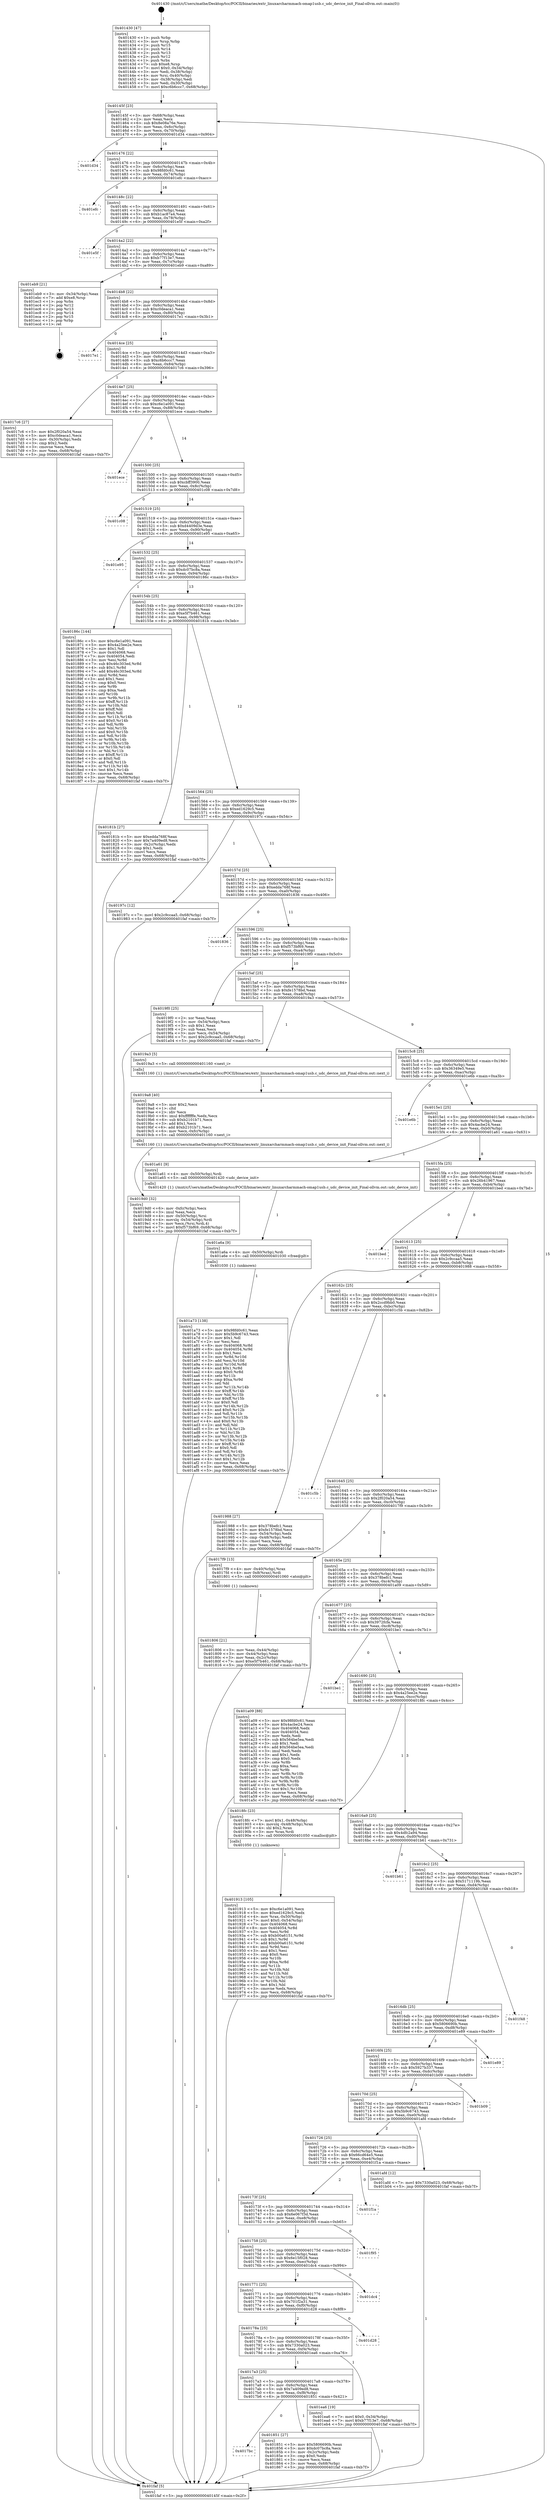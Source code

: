 digraph "0x401430" {
  label = "0x401430 (/mnt/c/Users/mathe/Desktop/tcc/POCII/binaries/extr_linuxarcharmmach-omap1usb.c_udc_device_init_Final-ollvm.out::main(0))"
  labelloc = "t"
  node[shape=record]

  Entry [label="",width=0.3,height=0.3,shape=circle,fillcolor=black,style=filled]
  "0x40145f" [label="{
     0x40145f [23]\l
     | [instrs]\l
     &nbsp;&nbsp;0x40145f \<+3\>: mov -0x68(%rbp),%eax\l
     &nbsp;&nbsp;0x401462 \<+2\>: mov %eax,%ecx\l
     &nbsp;&nbsp;0x401464 \<+6\>: sub $0x8e08a76e,%ecx\l
     &nbsp;&nbsp;0x40146a \<+3\>: mov %eax,-0x6c(%rbp)\l
     &nbsp;&nbsp;0x40146d \<+3\>: mov %ecx,-0x70(%rbp)\l
     &nbsp;&nbsp;0x401470 \<+6\>: je 0000000000401d34 \<main+0x904\>\l
  }"]
  "0x401d34" [label="{
     0x401d34\l
  }", style=dashed]
  "0x401476" [label="{
     0x401476 [22]\l
     | [instrs]\l
     &nbsp;&nbsp;0x401476 \<+5\>: jmp 000000000040147b \<main+0x4b\>\l
     &nbsp;&nbsp;0x40147b \<+3\>: mov -0x6c(%rbp),%eax\l
     &nbsp;&nbsp;0x40147e \<+5\>: sub $0x98fd0c61,%eax\l
     &nbsp;&nbsp;0x401483 \<+3\>: mov %eax,-0x74(%rbp)\l
     &nbsp;&nbsp;0x401486 \<+6\>: je 0000000000401efc \<main+0xacc\>\l
  }"]
  Exit [label="",width=0.3,height=0.3,shape=circle,fillcolor=black,style=filled,peripheries=2]
  "0x401efc" [label="{
     0x401efc\l
  }", style=dashed]
  "0x40148c" [label="{
     0x40148c [22]\l
     | [instrs]\l
     &nbsp;&nbsp;0x40148c \<+5\>: jmp 0000000000401491 \<main+0x61\>\l
     &nbsp;&nbsp;0x401491 \<+3\>: mov -0x6c(%rbp),%eax\l
     &nbsp;&nbsp;0x401494 \<+5\>: sub $0xb1ac87a4,%eax\l
     &nbsp;&nbsp;0x401499 \<+3\>: mov %eax,-0x78(%rbp)\l
     &nbsp;&nbsp;0x40149c \<+6\>: je 0000000000401e5f \<main+0xa2f\>\l
  }"]
  "0x401a73" [label="{
     0x401a73 [138]\l
     | [instrs]\l
     &nbsp;&nbsp;0x401a73 \<+5\>: mov $0x98fd0c61,%eax\l
     &nbsp;&nbsp;0x401a78 \<+5\>: mov $0x5b9c6743,%ecx\l
     &nbsp;&nbsp;0x401a7d \<+2\>: mov $0x1,%dl\l
     &nbsp;&nbsp;0x401a7f \<+2\>: xor %esi,%esi\l
     &nbsp;&nbsp;0x401a81 \<+8\>: mov 0x404068,%r8d\l
     &nbsp;&nbsp;0x401a89 \<+8\>: mov 0x404054,%r9d\l
     &nbsp;&nbsp;0x401a91 \<+3\>: sub $0x1,%esi\l
     &nbsp;&nbsp;0x401a94 \<+3\>: mov %r8d,%r10d\l
     &nbsp;&nbsp;0x401a97 \<+3\>: add %esi,%r10d\l
     &nbsp;&nbsp;0x401a9a \<+4\>: imul %r10d,%r8d\l
     &nbsp;&nbsp;0x401a9e \<+4\>: and $0x1,%r8d\l
     &nbsp;&nbsp;0x401aa2 \<+4\>: cmp $0x0,%r8d\l
     &nbsp;&nbsp;0x401aa6 \<+4\>: sete %r11b\l
     &nbsp;&nbsp;0x401aaa \<+4\>: cmp $0xa,%r9d\l
     &nbsp;&nbsp;0x401aae \<+3\>: setl %bl\l
     &nbsp;&nbsp;0x401ab1 \<+3\>: mov %r11b,%r14b\l
     &nbsp;&nbsp;0x401ab4 \<+4\>: xor $0xff,%r14b\l
     &nbsp;&nbsp;0x401ab8 \<+3\>: mov %bl,%r15b\l
     &nbsp;&nbsp;0x401abb \<+4\>: xor $0xff,%r15b\l
     &nbsp;&nbsp;0x401abf \<+3\>: xor $0x0,%dl\l
     &nbsp;&nbsp;0x401ac2 \<+3\>: mov %r14b,%r12b\l
     &nbsp;&nbsp;0x401ac5 \<+4\>: and $0x0,%r12b\l
     &nbsp;&nbsp;0x401ac9 \<+3\>: and %dl,%r11b\l
     &nbsp;&nbsp;0x401acc \<+3\>: mov %r15b,%r13b\l
     &nbsp;&nbsp;0x401acf \<+4\>: and $0x0,%r13b\l
     &nbsp;&nbsp;0x401ad3 \<+2\>: and %dl,%bl\l
     &nbsp;&nbsp;0x401ad5 \<+3\>: or %r11b,%r12b\l
     &nbsp;&nbsp;0x401ad8 \<+3\>: or %bl,%r13b\l
     &nbsp;&nbsp;0x401adb \<+3\>: xor %r13b,%r12b\l
     &nbsp;&nbsp;0x401ade \<+3\>: or %r15b,%r14b\l
     &nbsp;&nbsp;0x401ae1 \<+4\>: xor $0xff,%r14b\l
     &nbsp;&nbsp;0x401ae5 \<+3\>: or $0x0,%dl\l
     &nbsp;&nbsp;0x401ae8 \<+3\>: and %dl,%r14b\l
     &nbsp;&nbsp;0x401aeb \<+3\>: or %r14b,%r12b\l
     &nbsp;&nbsp;0x401aee \<+4\>: test $0x1,%r12b\l
     &nbsp;&nbsp;0x401af2 \<+3\>: cmovne %ecx,%eax\l
     &nbsp;&nbsp;0x401af5 \<+3\>: mov %eax,-0x68(%rbp)\l
     &nbsp;&nbsp;0x401af8 \<+5\>: jmp 0000000000401faf \<main+0xb7f\>\l
  }"]
  "0x401e5f" [label="{
     0x401e5f\l
  }", style=dashed]
  "0x4014a2" [label="{
     0x4014a2 [22]\l
     | [instrs]\l
     &nbsp;&nbsp;0x4014a2 \<+5\>: jmp 00000000004014a7 \<main+0x77\>\l
     &nbsp;&nbsp;0x4014a7 \<+3\>: mov -0x6c(%rbp),%eax\l
     &nbsp;&nbsp;0x4014aa \<+5\>: sub $0xb77f13e7,%eax\l
     &nbsp;&nbsp;0x4014af \<+3\>: mov %eax,-0x7c(%rbp)\l
     &nbsp;&nbsp;0x4014b2 \<+6\>: je 0000000000401eb9 \<main+0xa89\>\l
  }"]
  "0x401a6a" [label="{
     0x401a6a [9]\l
     | [instrs]\l
     &nbsp;&nbsp;0x401a6a \<+4\>: mov -0x50(%rbp),%rdi\l
     &nbsp;&nbsp;0x401a6e \<+5\>: call 0000000000401030 \<free@plt\>\l
     | [calls]\l
     &nbsp;&nbsp;0x401030 \{1\} (unknown)\l
  }"]
  "0x401eb9" [label="{
     0x401eb9 [21]\l
     | [instrs]\l
     &nbsp;&nbsp;0x401eb9 \<+3\>: mov -0x34(%rbp),%eax\l
     &nbsp;&nbsp;0x401ebc \<+7\>: add $0xe8,%rsp\l
     &nbsp;&nbsp;0x401ec3 \<+1\>: pop %rbx\l
     &nbsp;&nbsp;0x401ec4 \<+2\>: pop %r12\l
     &nbsp;&nbsp;0x401ec6 \<+2\>: pop %r13\l
     &nbsp;&nbsp;0x401ec8 \<+2\>: pop %r14\l
     &nbsp;&nbsp;0x401eca \<+2\>: pop %r15\l
     &nbsp;&nbsp;0x401ecc \<+1\>: pop %rbp\l
     &nbsp;&nbsp;0x401ecd \<+1\>: ret\l
  }"]
  "0x4014b8" [label="{
     0x4014b8 [22]\l
     | [instrs]\l
     &nbsp;&nbsp;0x4014b8 \<+5\>: jmp 00000000004014bd \<main+0x8d\>\l
     &nbsp;&nbsp;0x4014bd \<+3\>: mov -0x6c(%rbp),%eax\l
     &nbsp;&nbsp;0x4014c0 \<+5\>: sub $0xc0deaca1,%eax\l
     &nbsp;&nbsp;0x4014c5 \<+3\>: mov %eax,-0x80(%rbp)\l
     &nbsp;&nbsp;0x4014c8 \<+6\>: je 00000000004017e1 \<main+0x3b1\>\l
  }"]
  "0x4019d0" [label="{
     0x4019d0 [32]\l
     | [instrs]\l
     &nbsp;&nbsp;0x4019d0 \<+6\>: mov -0xfc(%rbp),%ecx\l
     &nbsp;&nbsp;0x4019d6 \<+3\>: imul %eax,%ecx\l
     &nbsp;&nbsp;0x4019d9 \<+4\>: mov -0x50(%rbp),%rsi\l
     &nbsp;&nbsp;0x4019dd \<+4\>: movslq -0x54(%rbp),%rdi\l
     &nbsp;&nbsp;0x4019e1 \<+3\>: mov %ecx,(%rsi,%rdi,4)\l
     &nbsp;&nbsp;0x4019e4 \<+7\>: movl $0xf573bf69,-0x68(%rbp)\l
     &nbsp;&nbsp;0x4019eb \<+5\>: jmp 0000000000401faf \<main+0xb7f\>\l
  }"]
  "0x4017e1" [label="{
     0x4017e1\l
  }", style=dashed]
  "0x4014ce" [label="{
     0x4014ce [25]\l
     | [instrs]\l
     &nbsp;&nbsp;0x4014ce \<+5\>: jmp 00000000004014d3 \<main+0xa3\>\l
     &nbsp;&nbsp;0x4014d3 \<+3\>: mov -0x6c(%rbp),%eax\l
     &nbsp;&nbsp;0x4014d6 \<+5\>: sub $0xc6b6ccc7,%eax\l
     &nbsp;&nbsp;0x4014db \<+6\>: mov %eax,-0x84(%rbp)\l
     &nbsp;&nbsp;0x4014e1 \<+6\>: je 00000000004017c6 \<main+0x396\>\l
  }"]
  "0x4019a8" [label="{
     0x4019a8 [40]\l
     | [instrs]\l
     &nbsp;&nbsp;0x4019a8 \<+5\>: mov $0x2,%ecx\l
     &nbsp;&nbsp;0x4019ad \<+1\>: cltd\l
     &nbsp;&nbsp;0x4019ae \<+2\>: idiv %ecx\l
     &nbsp;&nbsp;0x4019b0 \<+6\>: imul $0xfffffffe,%edx,%ecx\l
     &nbsp;&nbsp;0x4019b6 \<+6\>: sub $0xb2101b71,%ecx\l
     &nbsp;&nbsp;0x4019bc \<+3\>: add $0x1,%ecx\l
     &nbsp;&nbsp;0x4019bf \<+6\>: add $0xb2101b71,%ecx\l
     &nbsp;&nbsp;0x4019c5 \<+6\>: mov %ecx,-0xfc(%rbp)\l
     &nbsp;&nbsp;0x4019cb \<+5\>: call 0000000000401160 \<next_i\>\l
     | [calls]\l
     &nbsp;&nbsp;0x401160 \{1\} (/mnt/c/Users/mathe/Desktop/tcc/POCII/binaries/extr_linuxarcharmmach-omap1usb.c_udc_device_init_Final-ollvm.out::next_i)\l
  }"]
  "0x4017c6" [label="{
     0x4017c6 [27]\l
     | [instrs]\l
     &nbsp;&nbsp;0x4017c6 \<+5\>: mov $0x2f020a54,%eax\l
     &nbsp;&nbsp;0x4017cb \<+5\>: mov $0xc0deaca1,%ecx\l
     &nbsp;&nbsp;0x4017d0 \<+3\>: mov -0x30(%rbp),%edx\l
     &nbsp;&nbsp;0x4017d3 \<+3\>: cmp $0x2,%edx\l
     &nbsp;&nbsp;0x4017d6 \<+3\>: cmovne %ecx,%eax\l
     &nbsp;&nbsp;0x4017d9 \<+3\>: mov %eax,-0x68(%rbp)\l
     &nbsp;&nbsp;0x4017dc \<+5\>: jmp 0000000000401faf \<main+0xb7f\>\l
  }"]
  "0x4014e7" [label="{
     0x4014e7 [25]\l
     | [instrs]\l
     &nbsp;&nbsp;0x4014e7 \<+5\>: jmp 00000000004014ec \<main+0xbc\>\l
     &nbsp;&nbsp;0x4014ec \<+3\>: mov -0x6c(%rbp),%eax\l
     &nbsp;&nbsp;0x4014ef \<+5\>: sub $0xc6e1a091,%eax\l
     &nbsp;&nbsp;0x4014f4 \<+6\>: mov %eax,-0x88(%rbp)\l
     &nbsp;&nbsp;0x4014fa \<+6\>: je 0000000000401ece \<main+0xa9e\>\l
  }"]
  "0x401faf" [label="{
     0x401faf [5]\l
     | [instrs]\l
     &nbsp;&nbsp;0x401faf \<+5\>: jmp 000000000040145f \<main+0x2f\>\l
  }"]
  "0x401430" [label="{
     0x401430 [47]\l
     | [instrs]\l
     &nbsp;&nbsp;0x401430 \<+1\>: push %rbp\l
     &nbsp;&nbsp;0x401431 \<+3\>: mov %rsp,%rbp\l
     &nbsp;&nbsp;0x401434 \<+2\>: push %r15\l
     &nbsp;&nbsp;0x401436 \<+2\>: push %r14\l
     &nbsp;&nbsp;0x401438 \<+2\>: push %r13\l
     &nbsp;&nbsp;0x40143a \<+2\>: push %r12\l
     &nbsp;&nbsp;0x40143c \<+1\>: push %rbx\l
     &nbsp;&nbsp;0x40143d \<+7\>: sub $0xe8,%rsp\l
     &nbsp;&nbsp;0x401444 \<+7\>: movl $0x0,-0x34(%rbp)\l
     &nbsp;&nbsp;0x40144b \<+3\>: mov %edi,-0x38(%rbp)\l
     &nbsp;&nbsp;0x40144e \<+4\>: mov %rsi,-0x40(%rbp)\l
     &nbsp;&nbsp;0x401452 \<+3\>: mov -0x38(%rbp),%edi\l
     &nbsp;&nbsp;0x401455 \<+3\>: mov %edi,-0x30(%rbp)\l
     &nbsp;&nbsp;0x401458 \<+7\>: movl $0xc6b6ccc7,-0x68(%rbp)\l
  }"]
  "0x401913" [label="{
     0x401913 [105]\l
     | [instrs]\l
     &nbsp;&nbsp;0x401913 \<+5\>: mov $0xc6e1a091,%ecx\l
     &nbsp;&nbsp;0x401918 \<+5\>: mov $0xed1629c5,%edx\l
     &nbsp;&nbsp;0x40191d \<+4\>: mov %rax,-0x50(%rbp)\l
     &nbsp;&nbsp;0x401921 \<+7\>: movl $0x0,-0x54(%rbp)\l
     &nbsp;&nbsp;0x401928 \<+7\>: mov 0x404068,%esi\l
     &nbsp;&nbsp;0x40192f \<+8\>: mov 0x404054,%r8d\l
     &nbsp;&nbsp;0x401937 \<+3\>: mov %esi,%r9d\l
     &nbsp;&nbsp;0x40193a \<+7\>: sub $0xb00a6151,%r9d\l
     &nbsp;&nbsp;0x401941 \<+4\>: sub $0x1,%r9d\l
     &nbsp;&nbsp;0x401945 \<+7\>: add $0xb00a6151,%r9d\l
     &nbsp;&nbsp;0x40194c \<+4\>: imul %r9d,%esi\l
     &nbsp;&nbsp;0x401950 \<+3\>: and $0x1,%esi\l
     &nbsp;&nbsp;0x401953 \<+3\>: cmp $0x0,%esi\l
     &nbsp;&nbsp;0x401956 \<+4\>: sete %r10b\l
     &nbsp;&nbsp;0x40195a \<+4\>: cmp $0xa,%r8d\l
     &nbsp;&nbsp;0x40195e \<+4\>: setl %r11b\l
     &nbsp;&nbsp;0x401962 \<+3\>: mov %r10b,%bl\l
     &nbsp;&nbsp;0x401965 \<+3\>: and %r11b,%bl\l
     &nbsp;&nbsp;0x401968 \<+3\>: xor %r11b,%r10b\l
     &nbsp;&nbsp;0x40196b \<+3\>: or %r10b,%bl\l
     &nbsp;&nbsp;0x40196e \<+3\>: test $0x1,%bl\l
     &nbsp;&nbsp;0x401971 \<+3\>: cmovne %edx,%ecx\l
     &nbsp;&nbsp;0x401974 \<+3\>: mov %ecx,-0x68(%rbp)\l
     &nbsp;&nbsp;0x401977 \<+5\>: jmp 0000000000401faf \<main+0xb7f\>\l
  }"]
  "0x401ece" [label="{
     0x401ece\l
  }", style=dashed]
  "0x401500" [label="{
     0x401500 [25]\l
     | [instrs]\l
     &nbsp;&nbsp;0x401500 \<+5\>: jmp 0000000000401505 \<main+0xd5\>\l
     &nbsp;&nbsp;0x401505 \<+3\>: mov -0x6c(%rbp),%eax\l
     &nbsp;&nbsp;0x401508 \<+5\>: sub $0xcbff3900,%eax\l
     &nbsp;&nbsp;0x40150d \<+6\>: mov %eax,-0x8c(%rbp)\l
     &nbsp;&nbsp;0x401513 \<+6\>: je 0000000000401c08 \<main+0x7d8\>\l
  }"]
  "0x4017bc" [label="{
     0x4017bc\l
  }", style=dashed]
  "0x401c08" [label="{
     0x401c08\l
  }", style=dashed]
  "0x401519" [label="{
     0x401519 [25]\l
     | [instrs]\l
     &nbsp;&nbsp;0x401519 \<+5\>: jmp 000000000040151e \<main+0xee\>\l
     &nbsp;&nbsp;0x40151e \<+3\>: mov -0x6c(%rbp),%eax\l
     &nbsp;&nbsp;0x401521 \<+5\>: sub $0xd4409d3e,%eax\l
     &nbsp;&nbsp;0x401526 \<+6\>: mov %eax,-0x90(%rbp)\l
     &nbsp;&nbsp;0x40152c \<+6\>: je 0000000000401e95 \<main+0xa65\>\l
  }"]
  "0x401851" [label="{
     0x401851 [27]\l
     | [instrs]\l
     &nbsp;&nbsp;0x401851 \<+5\>: mov $0x5806690b,%eax\l
     &nbsp;&nbsp;0x401856 \<+5\>: mov $0xdc07bc8a,%ecx\l
     &nbsp;&nbsp;0x40185b \<+3\>: mov -0x2c(%rbp),%edx\l
     &nbsp;&nbsp;0x40185e \<+3\>: cmp $0x0,%edx\l
     &nbsp;&nbsp;0x401861 \<+3\>: cmove %ecx,%eax\l
     &nbsp;&nbsp;0x401864 \<+3\>: mov %eax,-0x68(%rbp)\l
     &nbsp;&nbsp;0x401867 \<+5\>: jmp 0000000000401faf \<main+0xb7f\>\l
  }"]
  "0x401e95" [label="{
     0x401e95\l
  }", style=dashed]
  "0x401532" [label="{
     0x401532 [25]\l
     | [instrs]\l
     &nbsp;&nbsp;0x401532 \<+5\>: jmp 0000000000401537 \<main+0x107\>\l
     &nbsp;&nbsp;0x401537 \<+3\>: mov -0x6c(%rbp),%eax\l
     &nbsp;&nbsp;0x40153a \<+5\>: sub $0xdc07bc8a,%eax\l
     &nbsp;&nbsp;0x40153f \<+6\>: mov %eax,-0x94(%rbp)\l
     &nbsp;&nbsp;0x401545 \<+6\>: je 000000000040186c \<main+0x43c\>\l
  }"]
  "0x4017a3" [label="{
     0x4017a3 [25]\l
     | [instrs]\l
     &nbsp;&nbsp;0x4017a3 \<+5\>: jmp 00000000004017a8 \<main+0x378\>\l
     &nbsp;&nbsp;0x4017a8 \<+3\>: mov -0x6c(%rbp),%eax\l
     &nbsp;&nbsp;0x4017ab \<+5\>: sub $0x7a409ed8,%eax\l
     &nbsp;&nbsp;0x4017b0 \<+6\>: mov %eax,-0xf8(%rbp)\l
     &nbsp;&nbsp;0x4017b6 \<+6\>: je 0000000000401851 \<main+0x421\>\l
  }"]
  "0x40186c" [label="{
     0x40186c [144]\l
     | [instrs]\l
     &nbsp;&nbsp;0x40186c \<+5\>: mov $0xc6e1a091,%eax\l
     &nbsp;&nbsp;0x401871 \<+5\>: mov $0x4a25ee2e,%ecx\l
     &nbsp;&nbsp;0x401876 \<+2\>: mov $0x1,%dl\l
     &nbsp;&nbsp;0x401878 \<+7\>: mov 0x404068,%esi\l
     &nbsp;&nbsp;0x40187f \<+7\>: mov 0x404054,%edi\l
     &nbsp;&nbsp;0x401886 \<+3\>: mov %esi,%r8d\l
     &nbsp;&nbsp;0x401889 \<+7\>: sub $0x46c303ed,%r8d\l
     &nbsp;&nbsp;0x401890 \<+4\>: sub $0x1,%r8d\l
     &nbsp;&nbsp;0x401894 \<+7\>: add $0x46c303ed,%r8d\l
     &nbsp;&nbsp;0x40189b \<+4\>: imul %r8d,%esi\l
     &nbsp;&nbsp;0x40189f \<+3\>: and $0x1,%esi\l
     &nbsp;&nbsp;0x4018a2 \<+3\>: cmp $0x0,%esi\l
     &nbsp;&nbsp;0x4018a5 \<+4\>: sete %r9b\l
     &nbsp;&nbsp;0x4018a9 \<+3\>: cmp $0xa,%edi\l
     &nbsp;&nbsp;0x4018ac \<+4\>: setl %r10b\l
     &nbsp;&nbsp;0x4018b0 \<+3\>: mov %r9b,%r11b\l
     &nbsp;&nbsp;0x4018b3 \<+4\>: xor $0xff,%r11b\l
     &nbsp;&nbsp;0x4018b7 \<+3\>: mov %r10b,%bl\l
     &nbsp;&nbsp;0x4018ba \<+3\>: xor $0xff,%bl\l
     &nbsp;&nbsp;0x4018bd \<+3\>: xor $0x0,%dl\l
     &nbsp;&nbsp;0x4018c0 \<+3\>: mov %r11b,%r14b\l
     &nbsp;&nbsp;0x4018c3 \<+4\>: and $0x0,%r14b\l
     &nbsp;&nbsp;0x4018c7 \<+3\>: and %dl,%r9b\l
     &nbsp;&nbsp;0x4018ca \<+3\>: mov %bl,%r15b\l
     &nbsp;&nbsp;0x4018cd \<+4\>: and $0x0,%r15b\l
     &nbsp;&nbsp;0x4018d1 \<+3\>: and %dl,%r10b\l
     &nbsp;&nbsp;0x4018d4 \<+3\>: or %r9b,%r14b\l
     &nbsp;&nbsp;0x4018d7 \<+3\>: or %r10b,%r15b\l
     &nbsp;&nbsp;0x4018da \<+3\>: xor %r15b,%r14b\l
     &nbsp;&nbsp;0x4018dd \<+3\>: or %bl,%r11b\l
     &nbsp;&nbsp;0x4018e0 \<+4\>: xor $0xff,%r11b\l
     &nbsp;&nbsp;0x4018e4 \<+3\>: or $0x0,%dl\l
     &nbsp;&nbsp;0x4018e7 \<+3\>: and %dl,%r11b\l
     &nbsp;&nbsp;0x4018ea \<+3\>: or %r11b,%r14b\l
     &nbsp;&nbsp;0x4018ed \<+4\>: test $0x1,%r14b\l
     &nbsp;&nbsp;0x4018f1 \<+3\>: cmovne %ecx,%eax\l
     &nbsp;&nbsp;0x4018f4 \<+3\>: mov %eax,-0x68(%rbp)\l
     &nbsp;&nbsp;0x4018f7 \<+5\>: jmp 0000000000401faf \<main+0xb7f\>\l
  }"]
  "0x40154b" [label="{
     0x40154b [25]\l
     | [instrs]\l
     &nbsp;&nbsp;0x40154b \<+5\>: jmp 0000000000401550 \<main+0x120\>\l
     &nbsp;&nbsp;0x401550 \<+3\>: mov -0x6c(%rbp),%eax\l
     &nbsp;&nbsp;0x401553 \<+5\>: sub $0xe5f7b461,%eax\l
     &nbsp;&nbsp;0x401558 \<+6\>: mov %eax,-0x98(%rbp)\l
     &nbsp;&nbsp;0x40155e \<+6\>: je 000000000040181b \<main+0x3eb\>\l
  }"]
  "0x401ea6" [label="{
     0x401ea6 [19]\l
     | [instrs]\l
     &nbsp;&nbsp;0x401ea6 \<+7\>: movl $0x0,-0x34(%rbp)\l
     &nbsp;&nbsp;0x401ead \<+7\>: movl $0xb77f13e7,-0x68(%rbp)\l
     &nbsp;&nbsp;0x401eb4 \<+5\>: jmp 0000000000401faf \<main+0xb7f\>\l
  }"]
  "0x40181b" [label="{
     0x40181b [27]\l
     | [instrs]\l
     &nbsp;&nbsp;0x40181b \<+5\>: mov $0xedda768f,%eax\l
     &nbsp;&nbsp;0x401820 \<+5\>: mov $0x7a409ed8,%ecx\l
     &nbsp;&nbsp;0x401825 \<+3\>: mov -0x2c(%rbp),%edx\l
     &nbsp;&nbsp;0x401828 \<+3\>: cmp $0x1,%edx\l
     &nbsp;&nbsp;0x40182b \<+3\>: cmovl %ecx,%eax\l
     &nbsp;&nbsp;0x40182e \<+3\>: mov %eax,-0x68(%rbp)\l
     &nbsp;&nbsp;0x401831 \<+5\>: jmp 0000000000401faf \<main+0xb7f\>\l
  }"]
  "0x401564" [label="{
     0x401564 [25]\l
     | [instrs]\l
     &nbsp;&nbsp;0x401564 \<+5\>: jmp 0000000000401569 \<main+0x139\>\l
     &nbsp;&nbsp;0x401569 \<+3\>: mov -0x6c(%rbp),%eax\l
     &nbsp;&nbsp;0x40156c \<+5\>: sub $0xed1629c5,%eax\l
     &nbsp;&nbsp;0x401571 \<+6\>: mov %eax,-0x9c(%rbp)\l
     &nbsp;&nbsp;0x401577 \<+6\>: je 000000000040197c \<main+0x54c\>\l
  }"]
  "0x40178a" [label="{
     0x40178a [25]\l
     | [instrs]\l
     &nbsp;&nbsp;0x40178a \<+5\>: jmp 000000000040178f \<main+0x35f\>\l
     &nbsp;&nbsp;0x40178f \<+3\>: mov -0x6c(%rbp),%eax\l
     &nbsp;&nbsp;0x401792 \<+5\>: sub $0x7330a023,%eax\l
     &nbsp;&nbsp;0x401797 \<+6\>: mov %eax,-0xf4(%rbp)\l
     &nbsp;&nbsp;0x40179d \<+6\>: je 0000000000401ea6 \<main+0xa76\>\l
  }"]
  "0x40197c" [label="{
     0x40197c [12]\l
     | [instrs]\l
     &nbsp;&nbsp;0x40197c \<+7\>: movl $0x2c9ccaa5,-0x68(%rbp)\l
     &nbsp;&nbsp;0x401983 \<+5\>: jmp 0000000000401faf \<main+0xb7f\>\l
  }"]
  "0x40157d" [label="{
     0x40157d [25]\l
     | [instrs]\l
     &nbsp;&nbsp;0x40157d \<+5\>: jmp 0000000000401582 \<main+0x152\>\l
     &nbsp;&nbsp;0x401582 \<+3\>: mov -0x6c(%rbp),%eax\l
     &nbsp;&nbsp;0x401585 \<+5\>: sub $0xedda768f,%eax\l
     &nbsp;&nbsp;0x40158a \<+6\>: mov %eax,-0xa0(%rbp)\l
     &nbsp;&nbsp;0x401590 \<+6\>: je 0000000000401836 \<main+0x406\>\l
  }"]
  "0x401d28" [label="{
     0x401d28\l
  }", style=dashed]
  "0x401836" [label="{
     0x401836\l
  }", style=dashed]
  "0x401596" [label="{
     0x401596 [25]\l
     | [instrs]\l
     &nbsp;&nbsp;0x401596 \<+5\>: jmp 000000000040159b \<main+0x16b\>\l
     &nbsp;&nbsp;0x40159b \<+3\>: mov -0x6c(%rbp),%eax\l
     &nbsp;&nbsp;0x40159e \<+5\>: sub $0xf573bf69,%eax\l
     &nbsp;&nbsp;0x4015a3 \<+6\>: mov %eax,-0xa4(%rbp)\l
     &nbsp;&nbsp;0x4015a9 \<+6\>: je 00000000004019f0 \<main+0x5c0\>\l
  }"]
  "0x401771" [label="{
     0x401771 [25]\l
     | [instrs]\l
     &nbsp;&nbsp;0x401771 \<+5\>: jmp 0000000000401776 \<main+0x346\>\l
     &nbsp;&nbsp;0x401776 \<+3\>: mov -0x6c(%rbp),%eax\l
     &nbsp;&nbsp;0x401779 \<+5\>: sub $0x701f2a31,%eax\l
     &nbsp;&nbsp;0x40177e \<+6\>: mov %eax,-0xf0(%rbp)\l
     &nbsp;&nbsp;0x401784 \<+6\>: je 0000000000401d28 \<main+0x8f8\>\l
  }"]
  "0x4019f0" [label="{
     0x4019f0 [25]\l
     | [instrs]\l
     &nbsp;&nbsp;0x4019f0 \<+2\>: xor %eax,%eax\l
     &nbsp;&nbsp;0x4019f2 \<+3\>: mov -0x54(%rbp),%ecx\l
     &nbsp;&nbsp;0x4019f5 \<+3\>: sub $0x1,%eax\l
     &nbsp;&nbsp;0x4019f8 \<+2\>: sub %eax,%ecx\l
     &nbsp;&nbsp;0x4019fa \<+3\>: mov %ecx,-0x54(%rbp)\l
     &nbsp;&nbsp;0x4019fd \<+7\>: movl $0x2c9ccaa5,-0x68(%rbp)\l
     &nbsp;&nbsp;0x401a04 \<+5\>: jmp 0000000000401faf \<main+0xb7f\>\l
  }"]
  "0x4015af" [label="{
     0x4015af [25]\l
     | [instrs]\l
     &nbsp;&nbsp;0x4015af \<+5\>: jmp 00000000004015b4 \<main+0x184\>\l
     &nbsp;&nbsp;0x4015b4 \<+3\>: mov -0x6c(%rbp),%eax\l
     &nbsp;&nbsp;0x4015b7 \<+5\>: sub $0xfe1578bd,%eax\l
     &nbsp;&nbsp;0x4015bc \<+6\>: mov %eax,-0xa8(%rbp)\l
     &nbsp;&nbsp;0x4015c2 \<+6\>: je 00000000004019a3 \<main+0x573\>\l
  }"]
  "0x401dc4" [label="{
     0x401dc4\l
  }", style=dashed]
  "0x4019a3" [label="{
     0x4019a3 [5]\l
     | [instrs]\l
     &nbsp;&nbsp;0x4019a3 \<+5\>: call 0000000000401160 \<next_i\>\l
     | [calls]\l
     &nbsp;&nbsp;0x401160 \{1\} (/mnt/c/Users/mathe/Desktop/tcc/POCII/binaries/extr_linuxarcharmmach-omap1usb.c_udc_device_init_Final-ollvm.out::next_i)\l
  }"]
  "0x4015c8" [label="{
     0x4015c8 [25]\l
     | [instrs]\l
     &nbsp;&nbsp;0x4015c8 \<+5\>: jmp 00000000004015cd \<main+0x19d\>\l
     &nbsp;&nbsp;0x4015cd \<+3\>: mov -0x6c(%rbp),%eax\l
     &nbsp;&nbsp;0x4015d0 \<+5\>: sub $0x36349e5,%eax\l
     &nbsp;&nbsp;0x4015d5 \<+6\>: mov %eax,-0xac(%rbp)\l
     &nbsp;&nbsp;0x4015db \<+6\>: je 0000000000401e6b \<main+0xa3b\>\l
  }"]
  "0x401758" [label="{
     0x401758 [25]\l
     | [instrs]\l
     &nbsp;&nbsp;0x401758 \<+5\>: jmp 000000000040175d \<main+0x32d\>\l
     &nbsp;&nbsp;0x40175d \<+3\>: mov -0x6c(%rbp),%eax\l
     &nbsp;&nbsp;0x401760 \<+5\>: sub $0x6e15f028,%eax\l
     &nbsp;&nbsp;0x401765 \<+6\>: mov %eax,-0xec(%rbp)\l
     &nbsp;&nbsp;0x40176b \<+6\>: je 0000000000401dc4 \<main+0x994\>\l
  }"]
  "0x401e6b" [label="{
     0x401e6b\l
  }", style=dashed]
  "0x4015e1" [label="{
     0x4015e1 [25]\l
     | [instrs]\l
     &nbsp;&nbsp;0x4015e1 \<+5\>: jmp 00000000004015e6 \<main+0x1b6\>\l
     &nbsp;&nbsp;0x4015e6 \<+3\>: mov -0x6c(%rbp),%eax\l
     &nbsp;&nbsp;0x4015e9 \<+5\>: sub $0x4acbe24,%eax\l
     &nbsp;&nbsp;0x4015ee \<+6\>: mov %eax,-0xb0(%rbp)\l
     &nbsp;&nbsp;0x4015f4 \<+6\>: je 0000000000401a61 \<main+0x631\>\l
  }"]
  "0x401f95" [label="{
     0x401f95\l
  }", style=dashed]
  "0x401a61" [label="{
     0x401a61 [9]\l
     | [instrs]\l
     &nbsp;&nbsp;0x401a61 \<+4\>: mov -0x50(%rbp),%rdi\l
     &nbsp;&nbsp;0x401a65 \<+5\>: call 0000000000401420 \<udc_device_init\>\l
     | [calls]\l
     &nbsp;&nbsp;0x401420 \{1\} (/mnt/c/Users/mathe/Desktop/tcc/POCII/binaries/extr_linuxarcharmmach-omap1usb.c_udc_device_init_Final-ollvm.out::udc_device_init)\l
  }"]
  "0x4015fa" [label="{
     0x4015fa [25]\l
     | [instrs]\l
     &nbsp;&nbsp;0x4015fa \<+5\>: jmp 00000000004015ff \<main+0x1cf\>\l
     &nbsp;&nbsp;0x4015ff \<+3\>: mov -0x6c(%rbp),%eax\l
     &nbsp;&nbsp;0x401602 \<+5\>: sub $0x26b41967,%eax\l
     &nbsp;&nbsp;0x401607 \<+6\>: mov %eax,-0xb4(%rbp)\l
     &nbsp;&nbsp;0x40160d \<+6\>: je 0000000000401bed \<main+0x7bd\>\l
  }"]
  "0x40173f" [label="{
     0x40173f [25]\l
     | [instrs]\l
     &nbsp;&nbsp;0x40173f \<+5\>: jmp 0000000000401744 \<main+0x314\>\l
     &nbsp;&nbsp;0x401744 \<+3\>: mov -0x6c(%rbp),%eax\l
     &nbsp;&nbsp;0x401747 \<+5\>: sub $0x6e067f3d,%eax\l
     &nbsp;&nbsp;0x40174c \<+6\>: mov %eax,-0xe8(%rbp)\l
     &nbsp;&nbsp;0x401752 \<+6\>: je 0000000000401f95 \<main+0xb65\>\l
  }"]
  "0x401bed" [label="{
     0x401bed\l
  }", style=dashed]
  "0x401613" [label="{
     0x401613 [25]\l
     | [instrs]\l
     &nbsp;&nbsp;0x401613 \<+5\>: jmp 0000000000401618 \<main+0x1e8\>\l
     &nbsp;&nbsp;0x401618 \<+3\>: mov -0x6c(%rbp),%eax\l
     &nbsp;&nbsp;0x40161b \<+5\>: sub $0x2c9ccaa5,%eax\l
     &nbsp;&nbsp;0x401620 \<+6\>: mov %eax,-0xb8(%rbp)\l
     &nbsp;&nbsp;0x401626 \<+6\>: je 0000000000401988 \<main+0x558\>\l
  }"]
  "0x401f1a" [label="{
     0x401f1a\l
  }", style=dashed]
  "0x401988" [label="{
     0x401988 [27]\l
     | [instrs]\l
     &nbsp;&nbsp;0x401988 \<+5\>: mov $0x378befc1,%eax\l
     &nbsp;&nbsp;0x40198d \<+5\>: mov $0xfe1578bd,%ecx\l
     &nbsp;&nbsp;0x401992 \<+3\>: mov -0x54(%rbp),%edx\l
     &nbsp;&nbsp;0x401995 \<+3\>: cmp -0x48(%rbp),%edx\l
     &nbsp;&nbsp;0x401998 \<+3\>: cmovl %ecx,%eax\l
     &nbsp;&nbsp;0x40199b \<+3\>: mov %eax,-0x68(%rbp)\l
     &nbsp;&nbsp;0x40199e \<+5\>: jmp 0000000000401faf \<main+0xb7f\>\l
  }"]
  "0x40162c" [label="{
     0x40162c [25]\l
     | [instrs]\l
     &nbsp;&nbsp;0x40162c \<+5\>: jmp 0000000000401631 \<main+0x201\>\l
     &nbsp;&nbsp;0x401631 \<+3\>: mov -0x6c(%rbp),%eax\l
     &nbsp;&nbsp;0x401634 \<+5\>: sub $0x2ccd9bb0,%eax\l
     &nbsp;&nbsp;0x401639 \<+6\>: mov %eax,-0xbc(%rbp)\l
     &nbsp;&nbsp;0x40163f \<+6\>: je 0000000000401c5b \<main+0x82b\>\l
  }"]
  "0x401726" [label="{
     0x401726 [25]\l
     | [instrs]\l
     &nbsp;&nbsp;0x401726 \<+5\>: jmp 000000000040172b \<main+0x2fb\>\l
     &nbsp;&nbsp;0x40172b \<+3\>: mov -0x6c(%rbp),%eax\l
     &nbsp;&nbsp;0x40172e \<+5\>: sub $0x66cd64e5,%eax\l
     &nbsp;&nbsp;0x401733 \<+6\>: mov %eax,-0xe4(%rbp)\l
     &nbsp;&nbsp;0x401739 \<+6\>: je 0000000000401f1a \<main+0xaea\>\l
  }"]
  "0x401c5b" [label="{
     0x401c5b\l
  }", style=dashed]
  "0x401645" [label="{
     0x401645 [25]\l
     | [instrs]\l
     &nbsp;&nbsp;0x401645 \<+5\>: jmp 000000000040164a \<main+0x21a\>\l
     &nbsp;&nbsp;0x40164a \<+3\>: mov -0x6c(%rbp),%eax\l
     &nbsp;&nbsp;0x40164d \<+5\>: sub $0x2f020a54,%eax\l
     &nbsp;&nbsp;0x401652 \<+6\>: mov %eax,-0xc0(%rbp)\l
     &nbsp;&nbsp;0x401658 \<+6\>: je 00000000004017f9 \<main+0x3c9\>\l
  }"]
  "0x401afd" [label="{
     0x401afd [12]\l
     | [instrs]\l
     &nbsp;&nbsp;0x401afd \<+7\>: movl $0x7330a023,-0x68(%rbp)\l
     &nbsp;&nbsp;0x401b04 \<+5\>: jmp 0000000000401faf \<main+0xb7f\>\l
  }"]
  "0x4017f9" [label="{
     0x4017f9 [13]\l
     | [instrs]\l
     &nbsp;&nbsp;0x4017f9 \<+4\>: mov -0x40(%rbp),%rax\l
     &nbsp;&nbsp;0x4017fd \<+4\>: mov 0x8(%rax),%rdi\l
     &nbsp;&nbsp;0x401801 \<+5\>: call 0000000000401060 \<atoi@plt\>\l
     | [calls]\l
     &nbsp;&nbsp;0x401060 \{1\} (unknown)\l
  }"]
  "0x40165e" [label="{
     0x40165e [25]\l
     | [instrs]\l
     &nbsp;&nbsp;0x40165e \<+5\>: jmp 0000000000401663 \<main+0x233\>\l
     &nbsp;&nbsp;0x401663 \<+3\>: mov -0x6c(%rbp),%eax\l
     &nbsp;&nbsp;0x401666 \<+5\>: sub $0x378befc1,%eax\l
     &nbsp;&nbsp;0x40166b \<+6\>: mov %eax,-0xc4(%rbp)\l
     &nbsp;&nbsp;0x401671 \<+6\>: je 0000000000401a09 \<main+0x5d9\>\l
  }"]
  "0x401806" [label="{
     0x401806 [21]\l
     | [instrs]\l
     &nbsp;&nbsp;0x401806 \<+3\>: mov %eax,-0x44(%rbp)\l
     &nbsp;&nbsp;0x401809 \<+3\>: mov -0x44(%rbp),%eax\l
     &nbsp;&nbsp;0x40180c \<+3\>: mov %eax,-0x2c(%rbp)\l
     &nbsp;&nbsp;0x40180f \<+7\>: movl $0xe5f7b461,-0x68(%rbp)\l
     &nbsp;&nbsp;0x401816 \<+5\>: jmp 0000000000401faf \<main+0xb7f\>\l
  }"]
  "0x40170d" [label="{
     0x40170d [25]\l
     | [instrs]\l
     &nbsp;&nbsp;0x40170d \<+5\>: jmp 0000000000401712 \<main+0x2e2\>\l
     &nbsp;&nbsp;0x401712 \<+3\>: mov -0x6c(%rbp),%eax\l
     &nbsp;&nbsp;0x401715 \<+5\>: sub $0x5b9c6743,%eax\l
     &nbsp;&nbsp;0x40171a \<+6\>: mov %eax,-0xe0(%rbp)\l
     &nbsp;&nbsp;0x401720 \<+6\>: je 0000000000401afd \<main+0x6cd\>\l
  }"]
  "0x401a09" [label="{
     0x401a09 [88]\l
     | [instrs]\l
     &nbsp;&nbsp;0x401a09 \<+5\>: mov $0x98fd0c61,%eax\l
     &nbsp;&nbsp;0x401a0e \<+5\>: mov $0x4acbe24,%ecx\l
     &nbsp;&nbsp;0x401a13 \<+7\>: mov 0x404068,%edx\l
     &nbsp;&nbsp;0x401a1a \<+7\>: mov 0x404054,%esi\l
     &nbsp;&nbsp;0x401a21 \<+2\>: mov %edx,%edi\l
     &nbsp;&nbsp;0x401a23 \<+6\>: sub $0x564be5ea,%edi\l
     &nbsp;&nbsp;0x401a29 \<+3\>: sub $0x1,%edi\l
     &nbsp;&nbsp;0x401a2c \<+6\>: add $0x564be5ea,%edi\l
     &nbsp;&nbsp;0x401a32 \<+3\>: imul %edi,%edx\l
     &nbsp;&nbsp;0x401a35 \<+3\>: and $0x1,%edx\l
     &nbsp;&nbsp;0x401a38 \<+3\>: cmp $0x0,%edx\l
     &nbsp;&nbsp;0x401a3b \<+4\>: sete %r8b\l
     &nbsp;&nbsp;0x401a3f \<+3\>: cmp $0xa,%esi\l
     &nbsp;&nbsp;0x401a42 \<+4\>: setl %r9b\l
     &nbsp;&nbsp;0x401a46 \<+3\>: mov %r8b,%r10b\l
     &nbsp;&nbsp;0x401a49 \<+3\>: and %r9b,%r10b\l
     &nbsp;&nbsp;0x401a4c \<+3\>: xor %r9b,%r8b\l
     &nbsp;&nbsp;0x401a4f \<+3\>: or %r8b,%r10b\l
     &nbsp;&nbsp;0x401a52 \<+4\>: test $0x1,%r10b\l
     &nbsp;&nbsp;0x401a56 \<+3\>: cmovne %ecx,%eax\l
     &nbsp;&nbsp;0x401a59 \<+3\>: mov %eax,-0x68(%rbp)\l
     &nbsp;&nbsp;0x401a5c \<+5\>: jmp 0000000000401faf \<main+0xb7f\>\l
  }"]
  "0x401677" [label="{
     0x401677 [25]\l
     | [instrs]\l
     &nbsp;&nbsp;0x401677 \<+5\>: jmp 000000000040167c \<main+0x24c\>\l
     &nbsp;&nbsp;0x40167c \<+3\>: mov -0x6c(%rbp),%eax\l
     &nbsp;&nbsp;0x40167f \<+5\>: sub $0x3972fcfa,%eax\l
     &nbsp;&nbsp;0x401684 \<+6\>: mov %eax,-0xc8(%rbp)\l
     &nbsp;&nbsp;0x40168a \<+6\>: je 0000000000401be1 \<main+0x7b1\>\l
  }"]
  "0x401b09" [label="{
     0x401b09\l
  }", style=dashed]
  "0x401be1" [label="{
     0x401be1\l
  }", style=dashed]
  "0x401690" [label="{
     0x401690 [25]\l
     | [instrs]\l
     &nbsp;&nbsp;0x401690 \<+5\>: jmp 0000000000401695 \<main+0x265\>\l
     &nbsp;&nbsp;0x401695 \<+3\>: mov -0x6c(%rbp),%eax\l
     &nbsp;&nbsp;0x401698 \<+5\>: sub $0x4a25ee2e,%eax\l
     &nbsp;&nbsp;0x40169d \<+6\>: mov %eax,-0xcc(%rbp)\l
     &nbsp;&nbsp;0x4016a3 \<+6\>: je 00000000004018fc \<main+0x4cc\>\l
  }"]
  "0x4016f4" [label="{
     0x4016f4 [25]\l
     | [instrs]\l
     &nbsp;&nbsp;0x4016f4 \<+5\>: jmp 00000000004016f9 \<main+0x2c9\>\l
     &nbsp;&nbsp;0x4016f9 \<+3\>: mov -0x6c(%rbp),%eax\l
     &nbsp;&nbsp;0x4016fc \<+5\>: sub $0x5927b337,%eax\l
     &nbsp;&nbsp;0x401701 \<+6\>: mov %eax,-0xdc(%rbp)\l
     &nbsp;&nbsp;0x401707 \<+6\>: je 0000000000401b09 \<main+0x6d9\>\l
  }"]
  "0x4018fc" [label="{
     0x4018fc [23]\l
     | [instrs]\l
     &nbsp;&nbsp;0x4018fc \<+7\>: movl $0x1,-0x48(%rbp)\l
     &nbsp;&nbsp;0x401903 \<+4\>: movslq -0x48(%rbp),%rax\l
     &nbsp;&nbsp;0x401907 \<+4\>: shl $0x2,%rax\l
     &nbsp;&nbsp;0x40190b \<+3\>: mov %rax,%rdi\l
     &nbsp;&nbsp;0x40190e \<+5\>: call 0000000000401050 \<malloc@plt\>\l
     | [calls]\l
     &nbsp;&nbsp;0x401050 \{1\} (unknown)\l
  }"]
  "0x4016a9" [label="{
     0x4016a9 [25]\l
     | [instrs]\l
     &nbsp;&nbsp;0x4016a9 \<+5\>: jmp 00000000004016ae \<main+0x27e\>\l
     &nbsp;&nbsp;0x4016ae \<+3\>: mov -0x6c(%rbp),%eax\l
     &nbsp;&nbsp;0x4016b1 \<+5\>: sub $0x4dfc2a94,%eax\l
     &nbsp;&nbsp;0x4016b6 \<+6\>: mov %eax,-0xd0(%rbp)\l
     &nbsp;&nbsp;0x4016bc \<+6\>: je 0000000000401b61 \<main+0x731\>\l
  }"]
  "0x401e89" [label="{
     0x401e89\l
  }", style=dashed]
  "0x401b61" [label="{
     0x401b61\l
  }", style=dashed]
  "0x4016c2" [label="{
     0x4016c2 [25]\l
     | [instrs]\l
     &nbsp;&nbsp;0x4016c2 \<+5\>: jmp 00000000004016c7 \<main+0x297\>\l
     &nbsp;&nbsp;0x4016c7 \<+3\>: mov -0x6c(%rbp),%eax\l
     &nbsp;&nbsp;0x4016ca \<+5\>: sub $0x5171119b,%eax\l
     &nbsp;&nbsp;0x4016cf \<+6\>: mov %eax,-0xd4(%rbp)\l
     &nbsp;&nbsp;0x4016d5 \<+6\>: je 0000000000401f48 \<main+0xb18\>\l
  }"]
  "0x4016db" [label="{
     0x4016db [25]\l
     | [instrs]\l
     &nbsp;&nbsp;0x4016db \<+5\>: jmp 00000000004016e0 \<main+0x2b0\>\l
     &nbsp;&nbsp;0x4016e0 \<+3\>: mov -0x6c(%rbp),%eax\l
     &nbsp;&nbsp;0x4016e3 \<+5\>: sub $0x5806690b,%eax\l
     &nbsp;&nbsp;0x4016e8 \<+6\>: mov %eax,-0xd8(%rbp)\l
     &nbsp;&nbsp;0x4016ee \<+6\>: je 0000000000401e89 \<main+0xa59\>\l
  }"]
  "0x401f48" [label="{
     0x401f48\l
  }", style=dashed]
  Entry -> "0x401430" [label=" 1"]
  "0x40145f" -> "0x401d34" [label=" 0"]
  "0x40145f" -> "0x401476" [label=" 16"]
  "0x401eb9" -> Exit [label=" 1"]
  "0x401476" -> "0x401efc" [label=" 0"]
  "0x401476" -> "0x40148c" [label=" 16"]
  "0x401ea6" -> "0x401faf" [label=" 1"]
  "0x40148c" -> "0x401e5f" [label=" 0"]
  "0x40148c" -> "0x4014a2" [label=" 16"]
  "0x401afd" -> "0x401faf" [label=" 1"]
  "0x4014a2" -> "0x401eb9" [label=" 1"]
  "0x4014a2" -> "0x4014b8" [label=" 15"]
  "0x401a73" -> "0x401faf" [label=" 1"]
  "0x4014b8" -> "0x4017e1" [label=" 0"]
  "0x4014b8" -> "0x4014ce" [label=" 15"]
  "0x401a6a" -> "0x401a73" [label=" 1"]
  "0x4014ce" -> "0x4017c6" [label=" 1"]
  "0x4014ce" -> "0x4014e7" [label=" 14"]
  "0x4017c6" -> "0x401faf" [label=" 1"]
  "0x401430" -> "0x40145f" [label=" 1"]
  "0x401faf" -> "0x40145f" [label=" 15"]
  "0x401a61" -> "0x401a6a" [label=" 1"]
  "0x4014e7" -> "0x401ece" [label=" 0"]
  "0x4014e7" -> "0x401500" [label=" 14"]
  "0x401a09" -> "0x401faf" [label=" 1"]
  "0x401500" -> "0x401c08" [label=" 0"]
  "0x401500" -> "0x401519" [label=" 14"]
  "0x4019f0" -> "0x401faf" [label=" 1"]
  "0x401519" -> "0x401e95" [label=" 0"]
  "0x401519" -> "0x401532" [label=" 14"]
  "0x4019d0" -> "0x401faf" [label=" 1"]
  "0x401532" -> "0x40186c" [label=" 1"]
  "0x401532" -> "0x40154b" [label=" 13"]
  "0x4019a3" -> "0x4019a8" [label=" 1"]
  "0x40154b" -> "0x40181b" [label=" 1"]
  "0x40154b" -> "0x401564" [label=" 12"]
  "0x401988" -> "0x401faf" [label=" 2"]
  "0x401564" -> "0x40197c" [label=" 1"]
  "0x401564" -> "0x40157d" [label=" 11"]
  "0x401913" -> "0x401faf" [label=" 1"]
  "0x40157d" -> "0x401836" [label=" 0"]
  "0x40157d" -> "0x401596" [label=" 11"]
  "0x4018fc" -> "0x401913" [label=" 1"]
  "0x401596" -> "0x4019f0" [label=" 1"]
  "0x401596" -> "0x4015af" [label=" 10"]
  "0x401851" -> "0x401faf" [label=" 1"]
  "0x4015af" -> "0x4019a3" [label=" 1"]
  "0x4015af" -> "0x4015c8" [label=" 9"]
  "0x4017a3" -> "0x4017bc" [label=" 0"]
  "0x4015c8" -> "0x401e6b" [label=" 0"]
  "0x4015c8" -> "0x4015e1" [label=" 9"]
  "0x4019a8" -> "0x4019d0" [label=" 1"]
  "0x4015e1" -> "0x401a61" [label=" 1"]
  "0x4015e1" -> "0x4015fa" [label=" 8"]
  "0x40178a" -> "0x4017a3" [label=" 1"]
  "0x4015fa" -> "0x401bed" [label=" 0"]
  "0x4015fa" -> "0x401613" [label=" 8"]
  "0x40197c" -> "0x401faf" [label=" 1"]
  "0x401613" -> "0x401988" [label=" 2"]
  "0x401613" -> "0x40162c" [label=" 6"]
  "0x401771" -> "0x40178a" [label=" 2"]
  "0x40162c" -> "0x401c5b" [label=" 0"]
  "0x40162c" -> "0x401645" [label=" 6"]
  "0x40186c" -> "0x401faf" [label=" 1"]
  "0x401645" -> "0x4017f9" [label=" 1"]
  "0x401645" -> "0x40165e" [label=" 5"]
  "0x4017f9" -> "0x401806" [label=" 1"]
  "0x401806" -> "0x401faf" [label=" 1"]
  "0x40181b" -> "0x401faf" [label=" 1"]
  "0x401758" -> "0x401771" [label=" 2"]
  "0x40165e" -> "0x401a09" [label=" 1"]
  "0x40165e" -> "0x401677" [label=" 4"]
  "0x4017a3" -> "0x401851" [label=" 1"]
  "0x401677" -> "0x401be1" [label=" 0"]
  "0x401677" -> "0x401690" [label=" 4"]
  "0x40173f" -> "0x401758" [label=" 2"]
  "0x401690" -> "0x4018fc" [label=" 1"]
  "0x401690" -> "0x4016a9" [label=" 3"]
  "0x40178a" -> "0x401ea6" [label=" 1"]
  "0x4016a9" -> "0x401b61" [label=" 0"]
  "0x4016a9" -> "0x4016c2" [label=" 3"]
  "0x401726" -> "0x40173f" [label=" 2"]
  "0x4016c2" -> "0x401f48" [label=" 0"]
  "0x4016c2" -> "0x4016db" [label=" 3"]
  "0x401726" -> "0x401f1a" [label=" 0"]
  "0x4016db" -> "0x401e89" [label=" 0"]
  "0x4016db" -> "0x4016f4" [label=" 3"]
  "0x40173f" -> "0x401f95" [label=" 0"]
  "0x4016f4" -> "0x401b09" [label=" 0"]
  "0x4016f4" -> "0x40170d" [label=" 3"]
  "0x401758" -> "0x401dc4" [label=" 0"]
  "0x40170d" -> "0x401afd" [label=" 1"]
  "0x40170d" -> "0x401726" [label=" 2"]
  "0x401771" -> "0x401d28" [label=" 0"]
}
